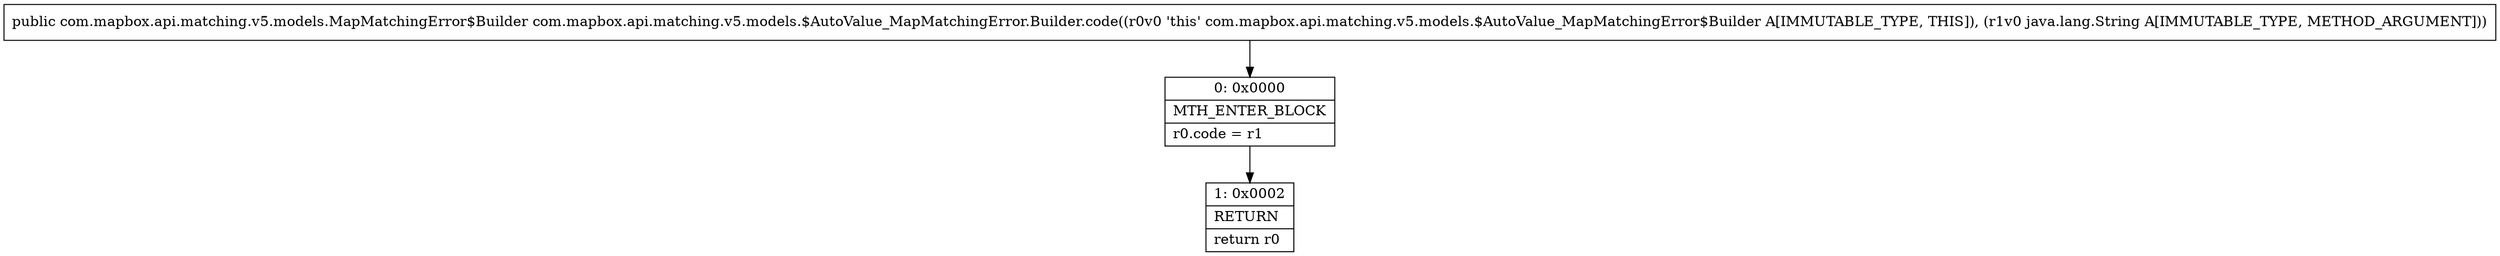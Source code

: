 digraph "CFG forcom.mapbox.api.matching.v5.models.$AutoValue_MapMatchingError.Builder.code(Ljava\/lang\/String;)Lcom\/mapbox\/api\/matching\/v5\/models\/MapMatchingError$Builder;" {
Node_0 [shape=record,label="{0\:\ 0x0000|MTH_ENTER_BLOCK\l|r0.code = r1\l}"];
Node_1 [shape=record,label="{1\:\ 0x0002|RETURN\l|return r0\l}"];
MethodNode[shape=record,label="{public com.mapbox.api.matching.v5.models.MapMatchingError$Builder com.mapbox.api.matching.v5.models.$AutoValue_MapMatchingError.Builder.code((r0v0 'this' com.mapbox.api.matching.v5.models.$AutoValue_MapMatchingError$Builder A[IMMUTABLE_TYPE, THIS]), (r1v0 java.lang.String A[IMMUTABLE_TYPE, METHOD_ARGUMENT])) }"];
MethodNode -> Node_0;
Node_0 -> Node_1;
}

